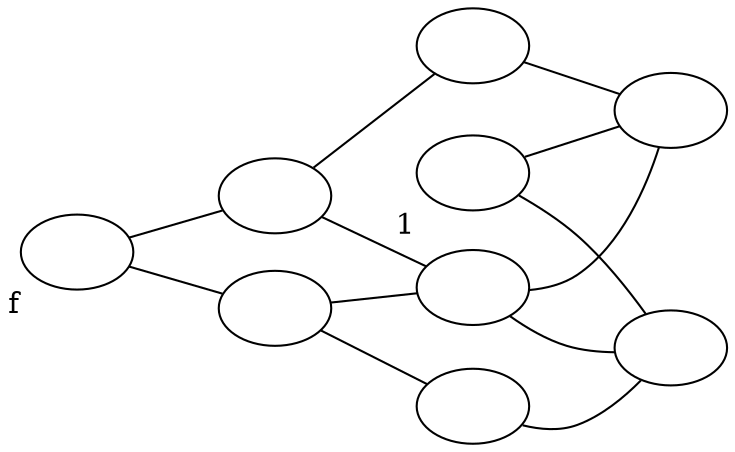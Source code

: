graph {
    rankdir=LR
    node[style=pole, label=" "];
    1[xlabel="1"];
    f[xlabel="f"];
    node[style=inner];
    1 -- f001[label=" ", texlbl="$x_4$"];
    1 -- f010[label=" ", texlbl="$\overline{x}_4$"];
    f00 -- f001[label=" ", texlbl="$x_3$"];
    f01 -- f001[label=" ", texlbl="$x_3$"];
    f01 -- f010[label=" ", texlbl="$\overline{x}_3$"];
    f11 -- f010[label=" ", texlbl="$\overline{x}_3$"];
    f0 -- f00[label=" ", texlbl="$\overline{x}_2$"];
    f0 -- f01[label=" ", texlbl="$x_2$"];
    f1 -- f01[label=" ", texlbl="$\overline{x}_2$"];
    f1 -- f11[label=" ", texlbl="$x_2$"];
    f -- f0[label=" ", texlbl="$\overline{x}_1$"];
    f -- f1[label=" ", texlbl="$x_1$"];
}
